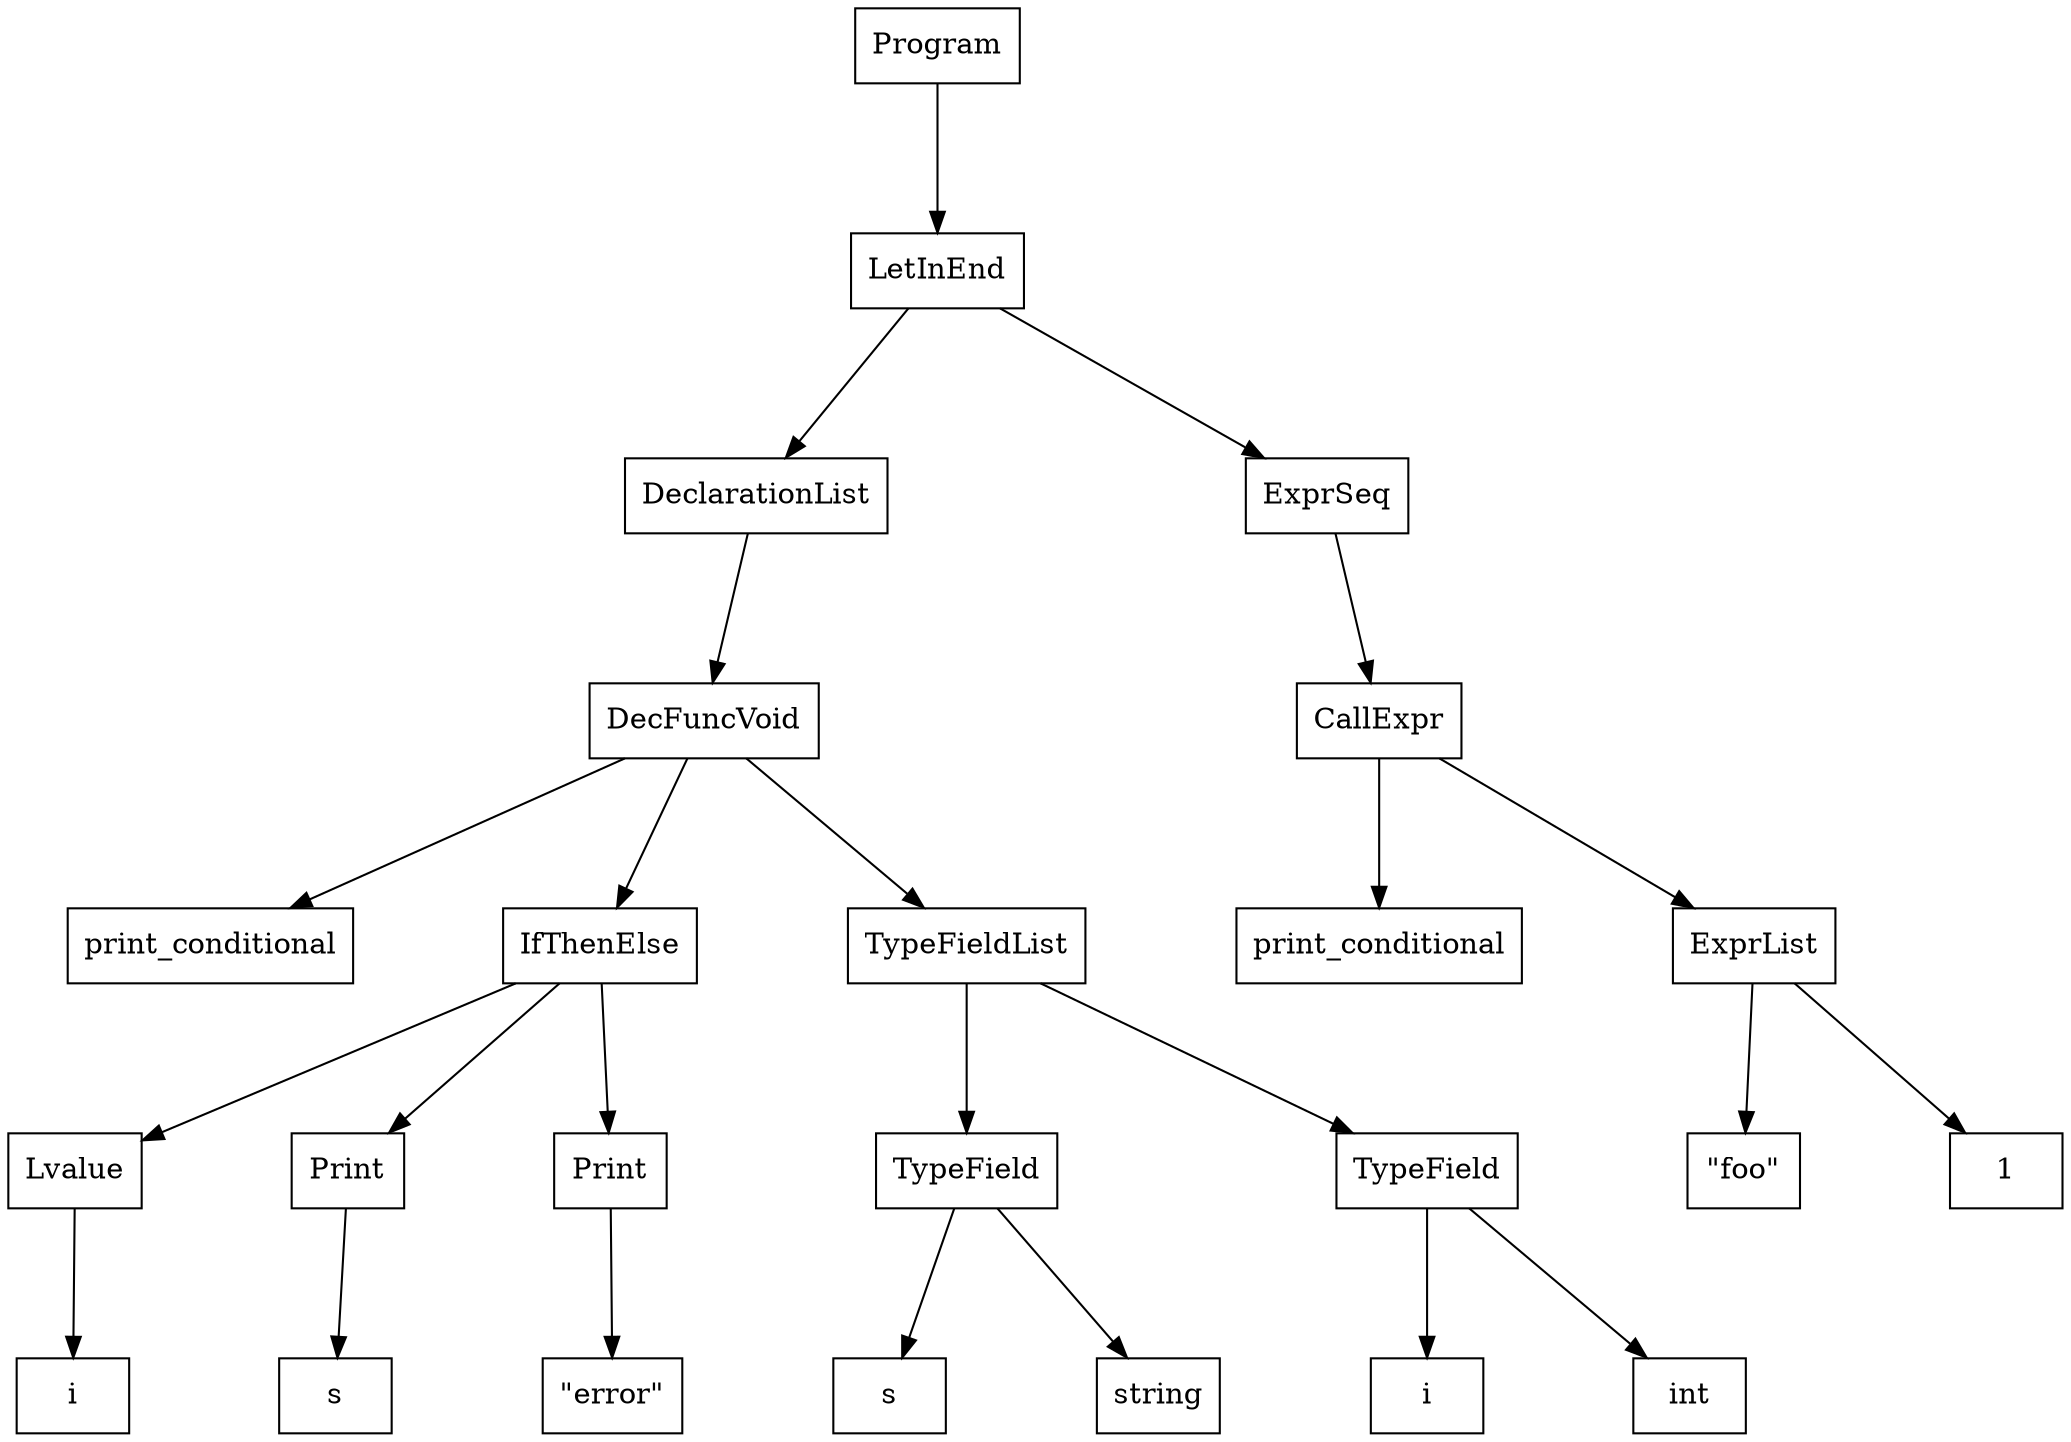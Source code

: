 digraph "ast"{

	nodesep=1;
	ranksep=1;

	N0 [label="Program", shape="box"];
	N1 [label="LetInEnd", shape="box"];
	N2 [label="DeclarationList", shape="box"];
	N3 [label="DecFuncVoid", shape="box"];
	N4 [label="print_conditional", shape="box"];
	N6 [label="Lvalue", shape="box"];
	N7 [label="i", shape="box"];
	N9 [label="s", shape="box"];
	N8 [label="Print", shape="box"];
	N11 [label="\"error\"", shape="box"];
	N10 [label="Print", shape="box"];
	N5 [label="IfThenElse", shape="box"];
	N12 [label="TypeFieldList", shape="box"];
	N13 [label="TypeField", shape="box"];
	N14 [label="s", shape="box"];
	N15 [label="string", shape="box"];
	N16 [label="TypeField", shape="box"];
	N17 [label="i", shape="box"];
	N18 [label="int", shape="box"];
	N19 [label="ExprSeq", shape="box"];
	N20 [label="CallExpr", shape="box"];
	N21 [label="print_conditional", shape="box"];
	N22 [label="ExprList", shape="box"];
	N23 [label="\"foo\"", shape="box"];
	N24 [label="1", shape="box"];

	N6 -> N7; 
	N8 -> N9; 
	N10 -> N11; 
	N5 -> N6; 
	N5 -> N8; 
	N5 -> N10; 
	N3 -> N4; 
	N13 -> N14; 
	N13 -> N15; 
	N12 -> N13; 
	N16 -> N17; 
	N16 -> N18; 
	N12 -> N16; 
	N3 -> N12; 
	N3 -> N5; 
	N2 -> N3; 
	N1 -> N2; 
	N22 -> N23; 
	N22 -> N24; 
	N20 -> N21; 
	N20 -> N22; 
	N19 -> N20; 
	N1 -> N19; 
	N0 -> N1; 
}
